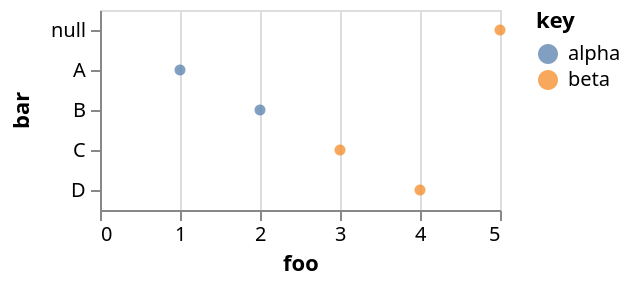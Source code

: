 {
  "$schema": "https://vega.github.io/schema/vega/v4.json",
  "autosize": "pad",
  "padding": 5,
  "width": 200,
  "style": "cell",
  "data": [
    {
      "name": "source_0",
      "values": [
        {"key": "alpha", "foo": [1, 2], "bar": ["A", "B"]},
        {"key": "beta", "foo": [3, 4, 5], "bar": ["C", "D"]}
      ]
    },
    {
      "name": "data_0",
      "source": "source_0",
      "transform": [
        {"type": "flatten", "fields": ["foo", "bar"], "as": ["foo", "bar"]}
      ]
    }
  ],
  "signals": [
    {"name": "y_step", "value": 20},
    {
      "name": "height",
      "update": "bandspace(domain('y').length, 1, 0.5) * y_step"
    }
  ],
  "marks": [
    {
      "name": "marks",
      "type": "symbol",
      "style": ["circle"],
      "from": {"data": "data_0"},
      "encode": {
        "update": {
          "opacity": {"value": 0.7},
          "fill": [
            {
              "test": "datum[\"foo\"] === null || isNaN(datum[\"foo\"])",
              "value": null
            },
            {"scale": "color", "field": "key"}
          ],
          "tooltip": {
            "signal": "{\"foo\": format(datum[\"foo\"], \"\"), \"bar\": ''+datum[\"bar\"], \"key\": ''+datum[\"key\"]}"
          },
          "x": {"scale": "x", "field": "foo"},
          "y": {"scale": "y", "field": "bar"},
          "shape": {"value": "circle"}
        }
      }
    }
  ],
  "scales": [
    {
      "name": "x",
      "type": "linear",
      "domain": {"data": "data_0", "field": "foo"},
      "range": [0, {"signal": "width"}],
      "nice": true,
      "zero": true
    },
    {
      "name": "y",
      "type": "point",
      "domain": {"data": "data_0", "field": "bar", "sort": true},
      "range": {"step": {"signal": "y_step"}},
      "padding": 0.5
    },
    {
      "name": "color",
      "type": "ordinal",
      "domain": {"data": "data_0", "field": "key", "sort": true},
      "range": "category"
    }
  ],
  "axes": [
    {
      "scale": "x",
      "orient": "bottom",
      "grid": false,
      "title": "foo",
      "labelFlush": true,
      "labelOverlap": true,
      "tickCount": {"signal": "ceil(width/40)"},
      "zindex": 1
    },
    {
      "scale": "x",
      "orient": "bottom",
      "gridScale": "y",
      "grid": true,
      "tickCount": {"signal": "ceil(width/40)"},
      "domain": false,
      "labels": false,
      "maxExtent": 0,
      "minExtent": 0,
      "ticks": false,
      "zindex": 0
    },
    {"scale": "y", "orient": "left", "grid": false, "title": "bar", "zindex": 1}
  ],
  "legends": [
    {
      "fill": "color",
      "gradientLength": {"signal": "clamp(height, 64, 200)"},
      "title": "key",
      "encode": {
        "symbols": {
          "update": {"shape": {"value": "circle"}, "opacity": {"value": 0.7}}
        }
      }
    }
  ],
  "config": {"axisY": {"minExtent": 30}}
}
